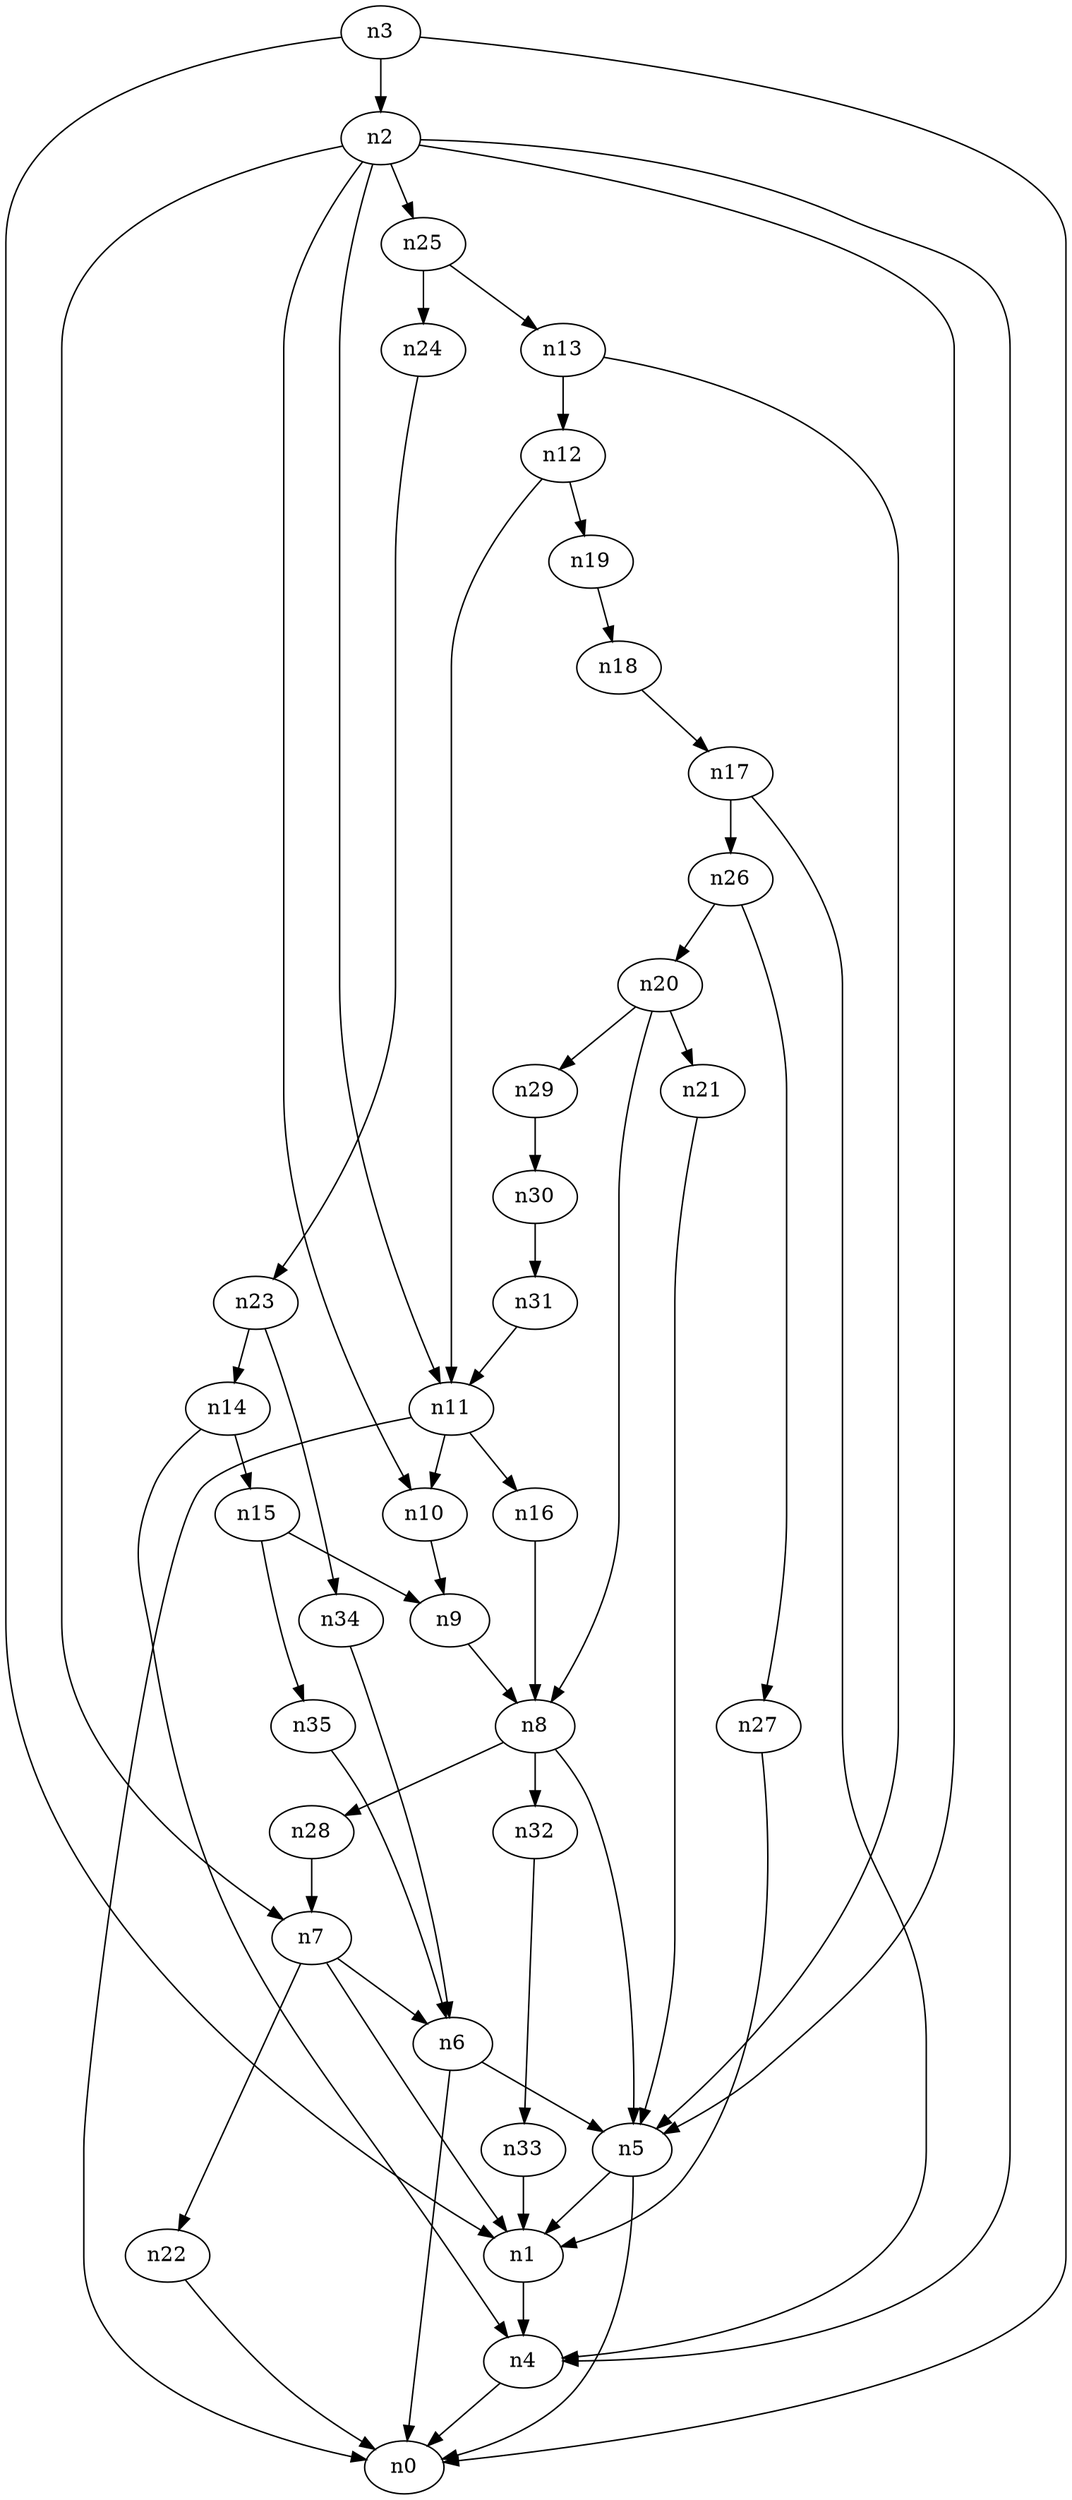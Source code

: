 digraph G {
	n1 -> n4	 [_graphml_id=e4];
	n2 -> n4	 [_graphml_id=e7];
	n2 -> n5	 [_graphml_id=e8];
	n2 -> n7	 [_graphml_id=e12];
	n2 -> n10	 [_graphml_id=e17];
	n2 -> n11	 [_graphml_id=e37];
	n2 -> n25	 [_graphml_id=e41];
	n3 -> n0	 [_graphml_id=e0];
	n3 -> n1	 [_graphml_id=e3];
	n3 -> n2	 [_graphml_id=e6];
	n4 -> n0	 [_graphml_id=e1];
	n5 -> n0	 [_graphml_id=e2];
	n5 -> n1	 [_graphml_id=e5];
	n6 -> n0	 [_graphml_id=e10];
	n6 -> n5	 [_graphml_id=e9];
	n7 -> n1	 [_graphml_id=e11];
	n7 -> n6	 [_graphml_id=e13];
	n7 -> n22	 [_graphml_id=e35];
	n8 -> n5	 [_graphml_id=e14];
	n8 -> n28	 [_graphml_id=e46];
	n8 -> n32	 [_graphml_id=e52];
	n9 -> n8	 [_graphml_id=e15];
	n10 -> n9	 [_graphml_id=e16];
	n11 -> n0	 [_graphml_id=e18];
	n11 -> n10	 [_graphml_id=e27];
	n11 -> n16	 [_graphml_id=e25];
	n12 -> n11	 [_graphml_id=e19];
	n12 -> n19	 [_graphml_id=e31];
	n13 -> n5	 [_graphml_id=e21];
	n13 -> n12	 [_graphml_id=e20];
	n14 -> n4	 [_graphml_id=e22];
	n14 -> n15	 [_graphml_id=e23];
	n15 -> n9	 [_graphml_id=e24];
	n15 -> n35	 [_graphml_id=e59];
	n16 -> n8	 [_graphml_id=e26];
	n17 -> n4	 [_graphml_id=e28];
	n17 -> n26	 [_graphml_id=e57];
	n18 -> n17	 [_graphml_id=e29];
	n19 -> n18	 [_graphml_id=e30];
	n20 -> n8	 [_graphml_id=e32];
	n20 -> n21	 [_graphml_id=e33];
	n20 -> n29	 [_graphml_id=e48];
	n21 -> n5	 [_graphml_id=e34];
	n22 -> n0	 [_graphml_id=e36];
	n23 -> n14	 [_graphml_id=e38];
	n23 -> n34	 [_graphml_id=e55];
	n24 -> n23	 [_graphml_id=e39];
	n25 -> n13	 [_graphml_id=e47];
	n25 -> n24	 [_graphml_id=e40];
	n26 -> n20	 [_graphml_id=e42];
	n26 -> n27	 [_graphml_id=e43];
	n27 -> n1	 [_graphml_id=e44];
	n28 -> n7	 [_graphml_id=e45];
	n29 -> n30	 [_graphml_id=e49];
	n30 -> n31	 [_graphml_id=e50];
	n31 -> n11	 [_graphml_id=e51];
	n32 -> n33	 [_graphml_id=e53];
	n33 -> n1	 [_graphml_id=e54];
	n34 -> n6	 [_graphml_id=e56];
	n35 -> n6	 [_graphml_id=e58];
}
